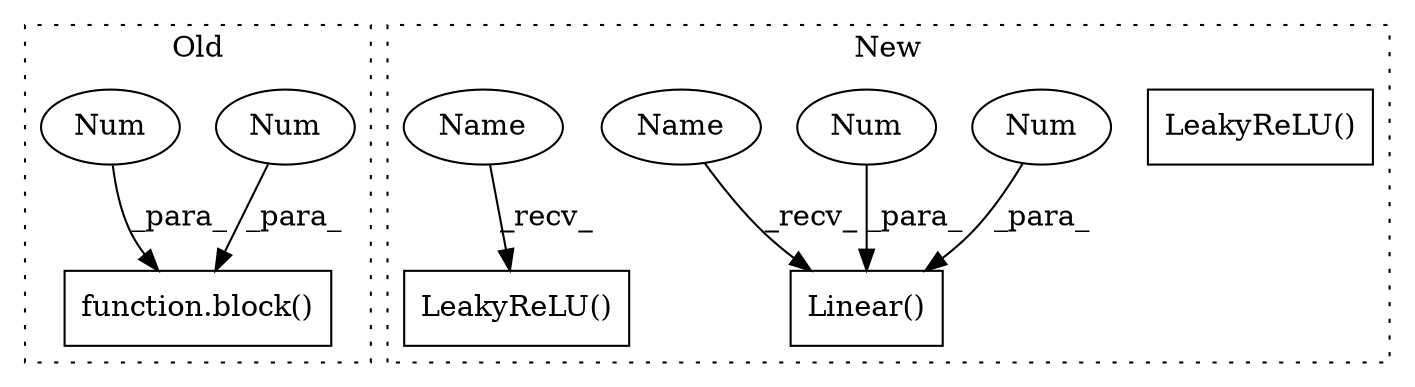 digraph G {
subgraph cluster0 {
1 [label="function.block()" a="75" s="3097,3111" l="6,1" shape="box"];
3 [label="Num" a="76" s="3103" l="3" shape="ellipse"];
4 [label="Num" a="76" s="3108" l="3" shape="ellipse"];
label = "Old";
style="dotted";
}
subgraph cluster1 {
2 [label="Linear()" a="75" s="1888,1906" l="10,1" shape="box"];
5 [label="LeakyReLU()" a="75" s="2131,2172" l="13,15" shape="box"];
6 [label="Num" a="76" s="1903" l="3" shape="ellipse"];
7 [label="Num" a="76" s="1898" l="3" shape="ellipse"];
8 [label="LeakyReLU()" a="75" s="1977,2018" l="13,15" shape="box"];
9 [label="Name" a="87" s="1888" l="2" shape="ellipse"];
10 [label="Name" a="87" s="1977" l="2" shape="ellipse"];
label = "New";
style="dotted";
}
3 -> 1 [label="_para_"];
4 -> 1 [label="_para_"];
6 -> 2 [label="_para_"];
7 -> 2 [label="_para_"];
9 -> 2 [label="_recv_"];
10 -> 8 [label="_recv_"];
}